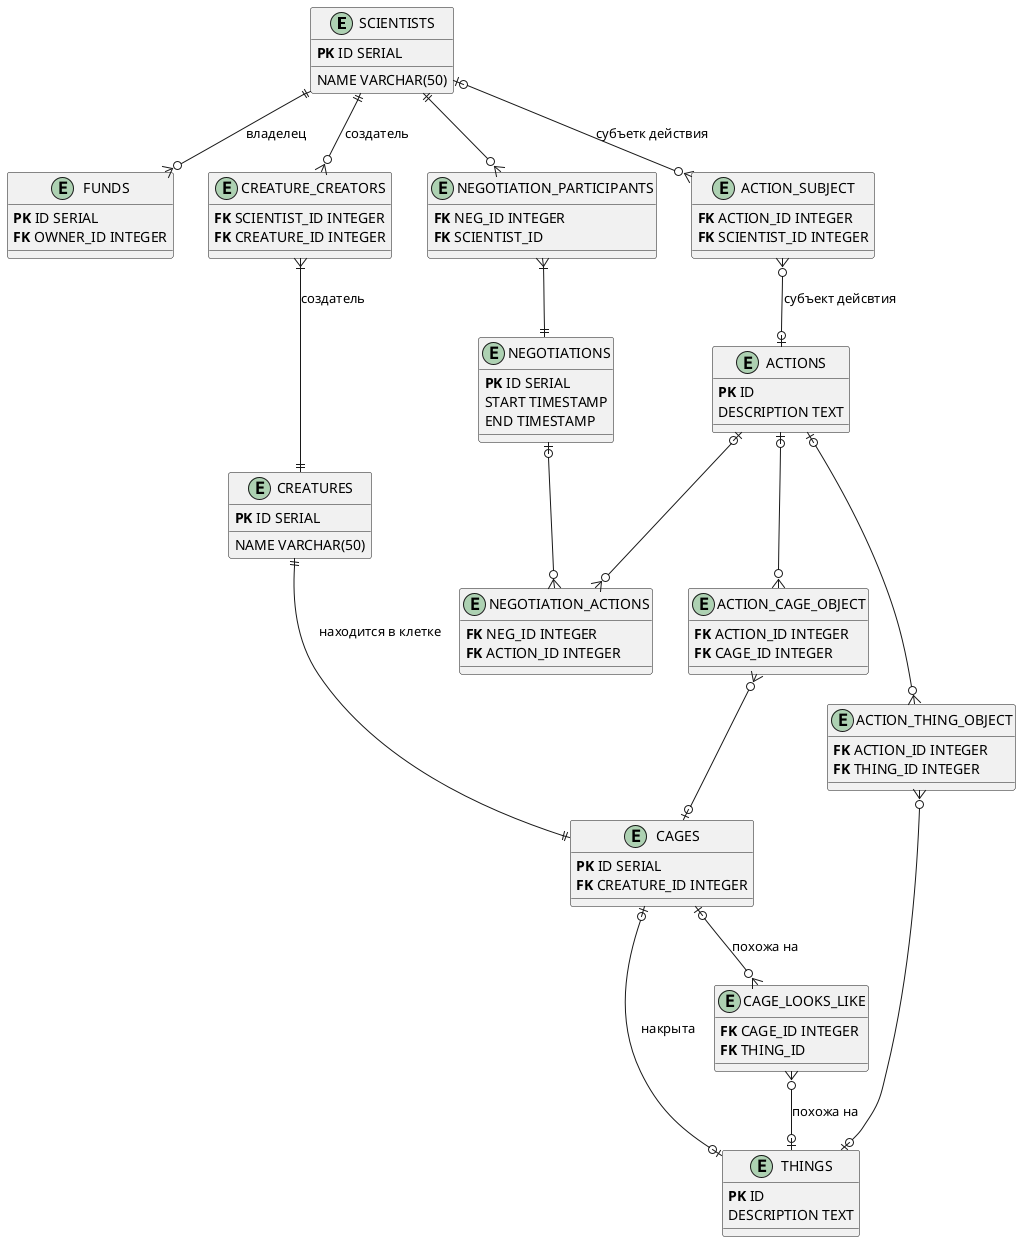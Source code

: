 @startuml
entity SCIENTISTS {
  **PK** ID SERIAL
  NAME VARCHAR(50)
}

entity FUNDS {
  **PK** ID SERIAL
  **FK** OWNER_ID INTEGER
}

entity CREATURES {
    **PK** ID SERIAL
    NAME VARCHAR(50)
}

entity CREATURE_CREATORS {
    **FK** SCIENTIST_ID INTEGER
    **FK** CREATURE_ID INTEGER
}

entity CAGES {
    **PK** ID SERIAL
    **FK** CREATURE_ID INTEGER
}

entity NEGOTIATIONS {
    **PK** ID SERIAL
    START TIMESTAMP
    END TIMESTAMP
}

entity NEGOTIATION_PARTICIPANTS {
    **FK** NEG_ID INTEGER
    **FK** SCIENTIST_ID
}

entity ACTIONS {
    **PK** ID
    DESCRIPTION TEXT
}

entity THINGS {
    **PK** ID
    DESCRIPTION TEXT
}

entity CAGE_LOOKS_LIKE {
    **FK** CAGE_ID INTEGER
    **FK** THING_ID
}

entity ACTION_CAGE_OBJECT {
    **FK** ACTION_ID INTEGER
    **FK** CAGE_ID INTEGER
}

entity ACTION_THING_OBJECT {
    **FK** ACTION_ID INTEGER
    **FK** THING_ID INTEGER
}

entity NEGOTIATION_ACTIONS {
    **FK** NEG_ID INTEGER
    **FK** ACTION_ID INTEGER
}

entity ACTION_SUBJECT {
    **FK** ACTION_ID INTEGER
    **FK** SCIENTIST_ID INTEGER
}

SCIENTISTS ||--o{ FUNDS: владелец


SCIENTISTS ||--o{ CREATURE_CREATORS: создатель
CREATURE_CREATORS }|--|| CREATURES: создатель

SCIENTISTS ||--o{ NEGOTIATION_PARTICIPANTS
NEGOTIATION_PARTICIPANTS }|--|| NEGOTIATIONS

CREATURES ||--|| CAGES: находится в клетке

CAGES |o--o| THINGS: накрыта
CAGES |o--o{ CAGE_LOOKS_LIKE: похожа на
CAGE_LOOKS_LIKE }o--o| THINGS: похожа на

SCIENTISTS |o--o{ ACTION_SUBJECT: субъетк действия
ACTION_SUBJECT }o--o| ACTIONS: субъект дейсвтия

ACTIONS |o--o{ ACTION_THING_OBJECT
ACTIONS |o--o{ ACTION_CAGE_OBJECT

ACTION_THING_OBJECT }o--o| THINGS
ACTION_CAGE_OBJECT }o--o| CAGES

ACTIONS |o--o{ NEGOTIATION_ACTIONS
NEGOTIATIONS |o--o{ NEGOTIATION_ACTIONS
@enduml